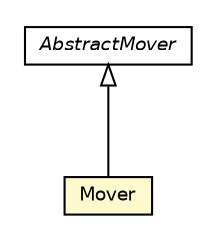 #!/usr/local/bin/dot
#
# Class diagram 
# Generated by UMLGraph version 5.4 (http://www.umlgraph.org/)
#

digraph G {
	edge [fontname="Helvetica",fontsize=10,labelfontname="Helvetica",labelfontsize=10];
	node [fontname="Helvetica",fontsize=10,shape=plaintext];
	nodesep=0.25;
	ranksep=0.5;
	// jsl.modeling.elements.spatial.Mover
	c127210 [label=<<table title="jsl.modeling.elements.spatial.Mover" border="0" cellborder="1" cellspacing="0" cellpadding="2" port="p" bgcolor="lemonChiffon" href="./Mover.html">
		<tr><td><table border="0" cellspacing="0" cellpadding="1">
<tr><td align="center" balign="center"> Mover </td></tr>
		</table></td></tr>
		</table>>, URL="./Mover.html", fontname="Helvetica", fontcolor="black", fontsize=9.0];
	// jsl.modeling.elements.spatial.AbstractMover
	c127223 [label=<<table title="jsl.modeling.elements.spatial.AbstractMover" border="0" cellborder="1" cellspacing="0" cellpadding="2" port="p" href="./AbstractMover.html">
		<tr><td><table border="0" cellspacing="0" cellpadding="1">
<tr><td align="center" balign="center"><font face="Helvetica-Oblique"> AbstractMover </font></td></tr>
		</table></td></tr>
		</table>>, URL="./AbstractMover.html", fontname="Helvetica", fontcolor="black", fontsize=9.0];
	//jsl.modeling.elements.spatial.Mover extends jsl.modeling.elements.spatial.AbstractMover
	c127223:p -> c127210:p [dir=back,arrowtail=empty];
}

